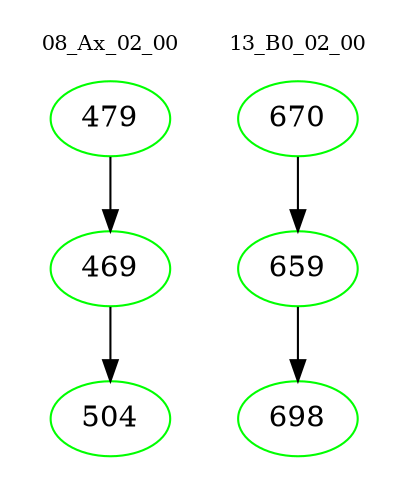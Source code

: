 digraph{
subgraph cluster_0 {
color = white
label = "08_Ax_02_00";
fontsize=10;
T0_479 [label="479", color="green"]
T0_479 -> T0_469 [color="black"]
T0_469 [label="469", color="green"]
T0_469 -> T0_504 [color="black"]
T0_504 [label="504", color="green"]
}
subgraph cluster_1 {
color = white
label = "13_B0_02_00";
fontsize=10;
T1_670 [label="670", color="green"]
T1_670 -> T1_659 [color="black"]
T1_659 [label="659", color="green"]
T1_659 -> T1_698 [color="black"]
T1_698 [label="698", color="green"]
}
}
